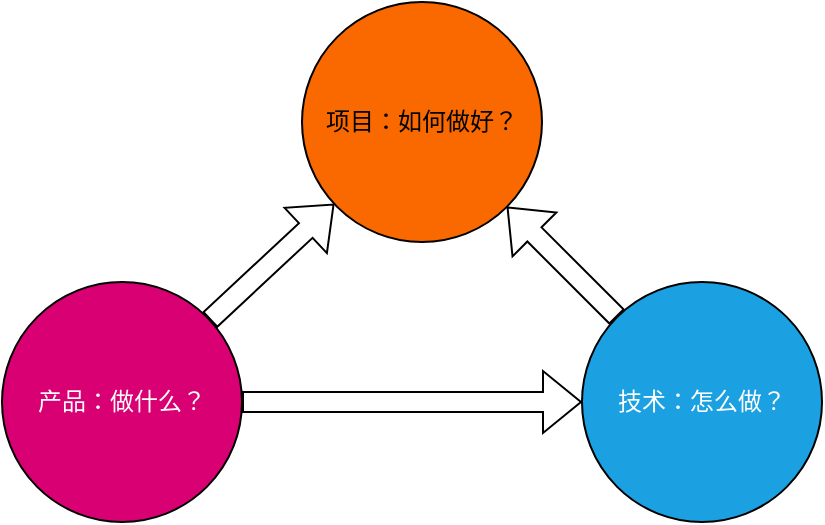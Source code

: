<mxfile version="15.8.9" type="device"><diagram id="tXnJRO1Cbxprup5H0Viy" name="Page-1"><mxGraphModel dx="946" dy="528" grid="1" gridSize="10" guides="1" tooltips="1" connect="1" arrows="1" fold="1" page="1" pageScale="1" pageWidth="827" pageHeight="1169" math="0" shadow="0"><root><mxCell id="0"/><mxCell id="1" parent="0"/><mxCell id="fdE0gTH1ZaBGH03jAVNa-4" value="" style="rounded=0;orthogonalLoop=1;jettySize=auto;html=1;strokeColor=#000000;shape=flexArrow;" edge="1" parent="1" source="fdE0gTH1ZaBGH03jAVNa-1" target="fdE0gTH1ZaBGH03jAVNa-2"><mxGeometry relative="1" as="geometry"/></mxCell><mxCell id="fdE0gTH1ZaBGH03jAVNa-6" style="edgeStyle=none;rounded=0;orthogonalLoop=1;jettySize=auto;html=1;strokeColor=#000000;shape=flexArrow;" edge="1" parent="1" source="fdE0gTH1ZaBGH03jAVNa-1" target="fdE0gTH1ZaBGH03jAVNa-3"><mxGeometry relative="1" as="geometry"/></mxCell><mxCell id="fdE0gTH1ZaBGH03jAVNa-1" value="产品：做什么？" style="ellipse;whiteSpace=wrap;html=1;aspect=fixed;fillColor=#d80073;fontColor=#ffffff;strokeColor=#000000;" vertex="1" parent="1"><mxGeometry x="140" y="200" width="120" height="120" as="geometry"/></mxCell><mxCell id="fdE0gTH1ZaBGH03jAVNa-5" value="" style="rounded=0;orthogonalLoop=1;jettySize=auto;html=1;shape=flexArrow;strokeColor=#000000;" edge="1" parent="1" source="fdE0gTH1ZaBGH03jAVNa-2" target="fdE0gTH1ZaBGH03jAVNa-3"><mxGeometry relative="1" as="geometry"/></mxCell><mxCell id="fdE0gTH1ZaBGH03jAVNa-2" value="技术：怎么做？" style="ellipse;whiteSpace=wrap;html=1;aspect=fixed;fillColor=#1ba1e2;fontColor=#ffffff;strokeColor=#000000;" vertex="1" parent="1"><mxGeometry x="430" y="200" width="120" height="120" as="geometry"/></mxCell><mxCell id="fdE0gTH1ZaBGH03jAVNa-3" value="项目：如何做好？" style="ellipse;whiteSpace=wrap;html=1;aspect=fixed;fillColor=#fa6800;fontColor=#000000;strokeColor=#000000;" vertex="1" parent="1"><mxGeometry x="290" y="60" width="120" height="120" as="geometry"/></mxCell></root></mxGraphModel></diagram></mxfile>
